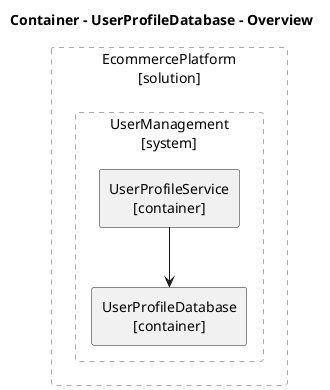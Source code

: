 @startuml EcommercePlatform.UserManagement.UserProfileDatabase_overview
title Container - UserProfileDatabase - Overview
skinparam defaultTextAlignment center
skinparam defaultTextAlignment<<atomic>> center
skinparam wrapWidth 200
skinparam maxMessageSize 150
hide stereotype
<style>
.composite {
BackgroundColor: transparent
LineColor: darkgray
LineStyle: 5
FontStyle: normal
}
</style>
rectangle EcommercePlatform as "EcommercePlatform\n[solution]" <<composite>> {
rectangle EcommercePlatform.UserManagement as "UserManagement\n[system]" <<composite>> {
rectangle EcommercePlatform.UserManagement.UserProfileService <<container>> <<atomic>> [
UserProfileService
[container]
]
rectangle EcommercePlatform.UserManagement.UserProfileDatabase <<container>> <<atomic>> [
UserProfileDatabase
[container]
]
}
}
EcommercePlatform.UserManagement.UserProfileService --> EcommercePlatform.UserManagement.UserProfileDatabase
@enduml
